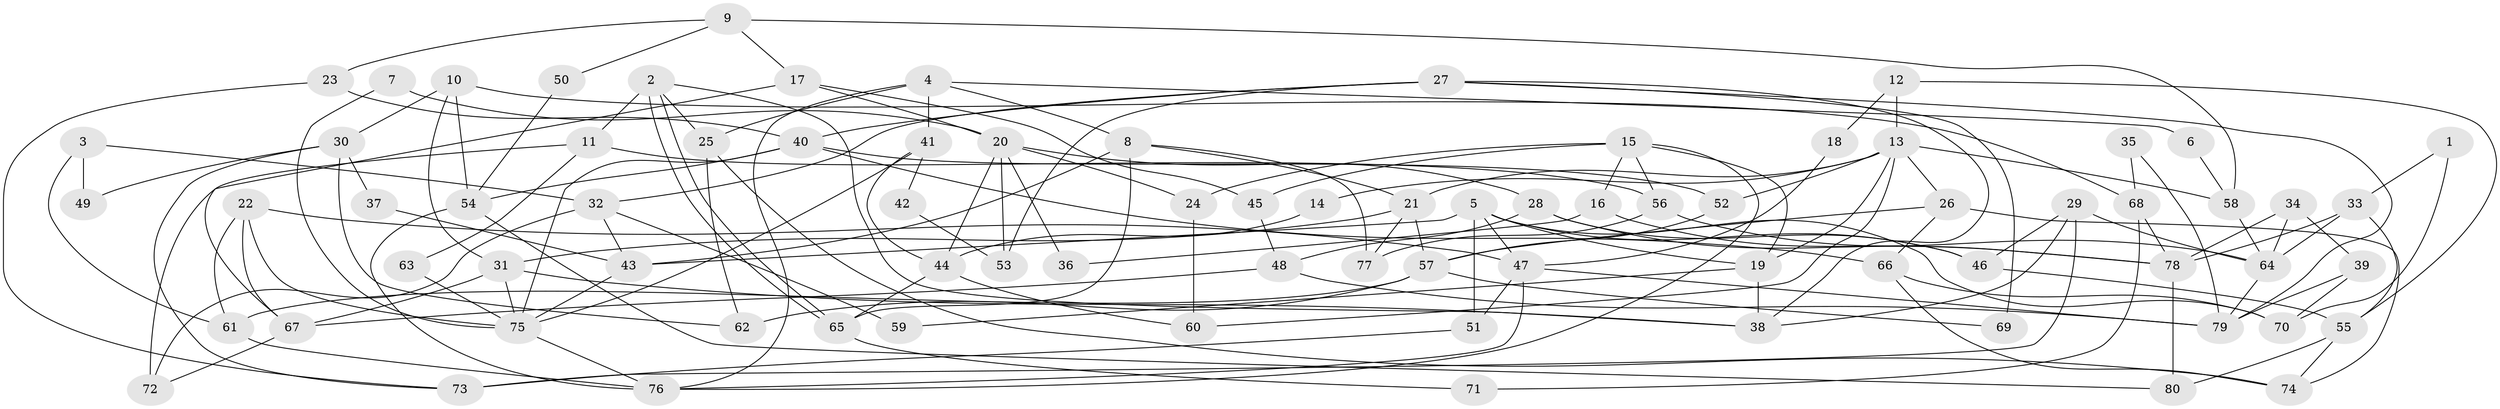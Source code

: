 // Generated by graph-tools (version 1.1) at 2025/50/03/09/25 03:50:02]
// undirected, 80 vertices, 160 edges
graph export_dot {
graph [start="1"]
  node [color=gray90,style=filled];
  1;
  2;
  3;
  4;
  5;
  6;
  7;
  8;
  9;
  10;
  11;
  12;
  13;
  14;
  15;
  16;
  17;
  18;
  19;
  20;
  21;
  22;
  23;
  24;
  25;
  26;
  27;
  28;
  29;
  30;
  31;
  32;
  33;
  34;
  35;
  36;
  37;
  38;
  39;
  40;
  41;
  42;
  43;
  44;
  45;
  46;
  47;
  48;
  49;
  50;
  51;
  52;
  53;
  54;
  55;
  56;
  57;
  58;
  59;
  60;
  61;
  62;
  63;
  64;
  65;
  66;
  67;
  68;
  69;
  70;
  71;
  72;
  73;
  74;
  75;
  76;
  77;
  78;
  79;
  80;
  1 -- 70;
  1 -- 33;
  2 -- 11;
  2 -- 65;
  2 -- 65;
  2 -- 25;
  2 -- 38;
  3 -- 32;
  3 -- 61;
  3 -- 49;
  4 -- 8;
  4 -- 76;
  4 -- 6;
  4 -- 25;
  4 -- 41;
  5 -- 51;
  5 -- 70;
  5 -- 19;
  5 -- 43;
  5 -- 46;
  5 -- 47;
  6 -- 58;
  7 -- 20;
  7 -- 75;
  8 -- 21;
  8 -- 43;
  8 -- 65;
  8 -- 77;
  9 -- 17;
  9 -- 58;
  9 -- 23;
  9 -- 50;
  10 -- 54;
  10 -- 31;
  10 -- 30;
  10 -- 68;
  11 -- 72;
  11 -- 56;
  11 -- 63;
  12 -- 55;
  12 -- 13;
  12 -- 18;
  13 -- 26;
  13 -- 52;
  13 -- 14;
  13 -- 19;
  13 -- 21;
  13 -- 58;
  13 -- 60;
  14 -- 44;
  15 -- 19;
  15 -- 76;
  15 -- 16;
  15 -- 24;
  15 -- 45;
  15 -- 56;
  16 -- 78;
  16 -- 36;
  17 -- 20;
  17 -- 45;
  17 -- 67;
  18 -- 47;
  19 -- 38;
  19 -- 59;
  20 -- 44;
  20 -- 24;
  20 -- 28;
  20 -- 36;
  20 -- 53;
  21 -- 31;
  21 -- 57;
  21 -- 77;
  22 -- 75;
  22 -- 47;
  22 -- 61;
  22 -- 67;
  23 -- 40;
  23 -- 73;
  24 -- 60;
  25 -- 62;
  25 -- 74;
  26 -- 74;
  26 -- 57;
  26 -- 66;
  27 -- 38;
  27 -- 79;
  27 -- 32;
  27 -- 40;
  27 -- 53;
  27 -- 69;
  28 -- 48;
  28 -- 46;
  28 -- 78;
  29 -- 46;
  29 -- 38;
  29 -- 64;
  29 -- 73;
  30 -- 73;
  30 -- 37;
  30 -- 49;
  30 -- 62;
  31 -- 38;
  31 -- 67;
  31 -- 75;
  32 -- 43;
  32 -- 59;
  32 -- 72;
  33 -- 64;
  33 -- 55;
  33 -- 78;
  34 -- 64;
  34 -- 78;
  34 -- 39;
  35 -- 68;
  35 -- 79;
  37 -- 43;
  39 -- 79;
  39 -- 70;
  40 -- 75;
  40 -- 52;
  40 -- 54;
  40 -- 66;
  41 -- 75;
  41 -- 42;
  41 -- 44;
  42 -- 53;
  43 -- 75;
  44 -- 65;
  44 -- 60;
  45 -- 48;
  46 -- 55;
  47 -- 76;
  47 -- 51;
  47 -- 79;
  48 -- 79;
  48 -- 67;
  50 -- 54;
  51 -- 73;
  52 -- 57;
  54 -- 80;
  54 -- 76;
  55 -- 74;
  55 -- 80;
  56 -- 77;
  56 -- 64;
  57 -- 62;
  57 -- 61;
  57 -- 69;
  58 -- 64;
  61 -- 76;
  63 -- 75;
  64 -- 79;
  65 -- 71;
  66 -- 70;
  66 -- 74;
  67 -- 72;
  68 -- 78;
  68 -- 71;
  75 -- 76;
  78 -- 80;
}
